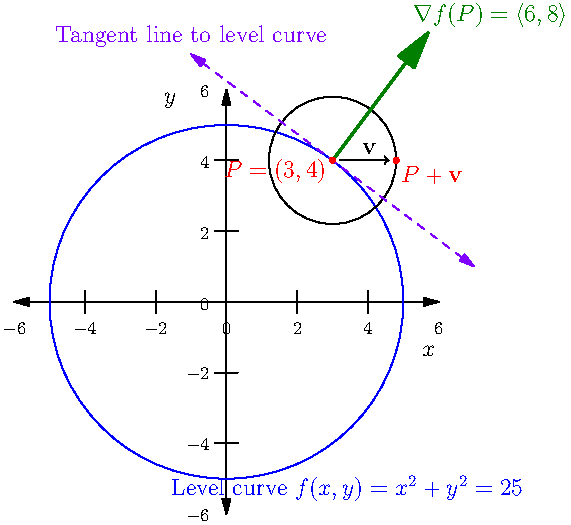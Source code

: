 import graph;
size(10cm);
xaxis("$x$", -6, 6, Ticks(Label(fontsize(9pt)), Step=2, begin=false, end=false), Arrows);
yaxis("$y$", -6, 6, Ticks(Label(fontsize(9pt)), Step=2, begin=false, end=false), Arrows);

draw(scale(5)*unitcircle, blue);
real eps = 1.8;
pair P = (3,4);
pair P1 = (3+eps,4);
draw(circle(P, abs(P-P1)), black);
label("Level curve $f(x,y) = x^2+y^2=25$", 5*dir(-71), dir(-71), blue);
draw(P--1.9*P, deepgreen+1.2, EndArrow);
label("$\nabla f(P) = \langle 6,8 \rangle$", 1.9*P, dir(P), deepgreen);
real s = 5;
draw((P+s*dir(90)*dir(P))--(P+s*dir(-90)*dir(P)), purple + dashed, Arrows);
label("Tangent line to level curve", P+s*dir(90)*dir(P), dir(90), purple);
label("$\mathbf{v}$", midpoint(P--P1), dir(70));
dot("$P + \mathbf{v}$", (3+eps, 4), dir(315), red);

draw(P--P1, black, EndArrow(TeXHead), Margins);

dot("$P = (3,4)$", P, dir(210), red);

